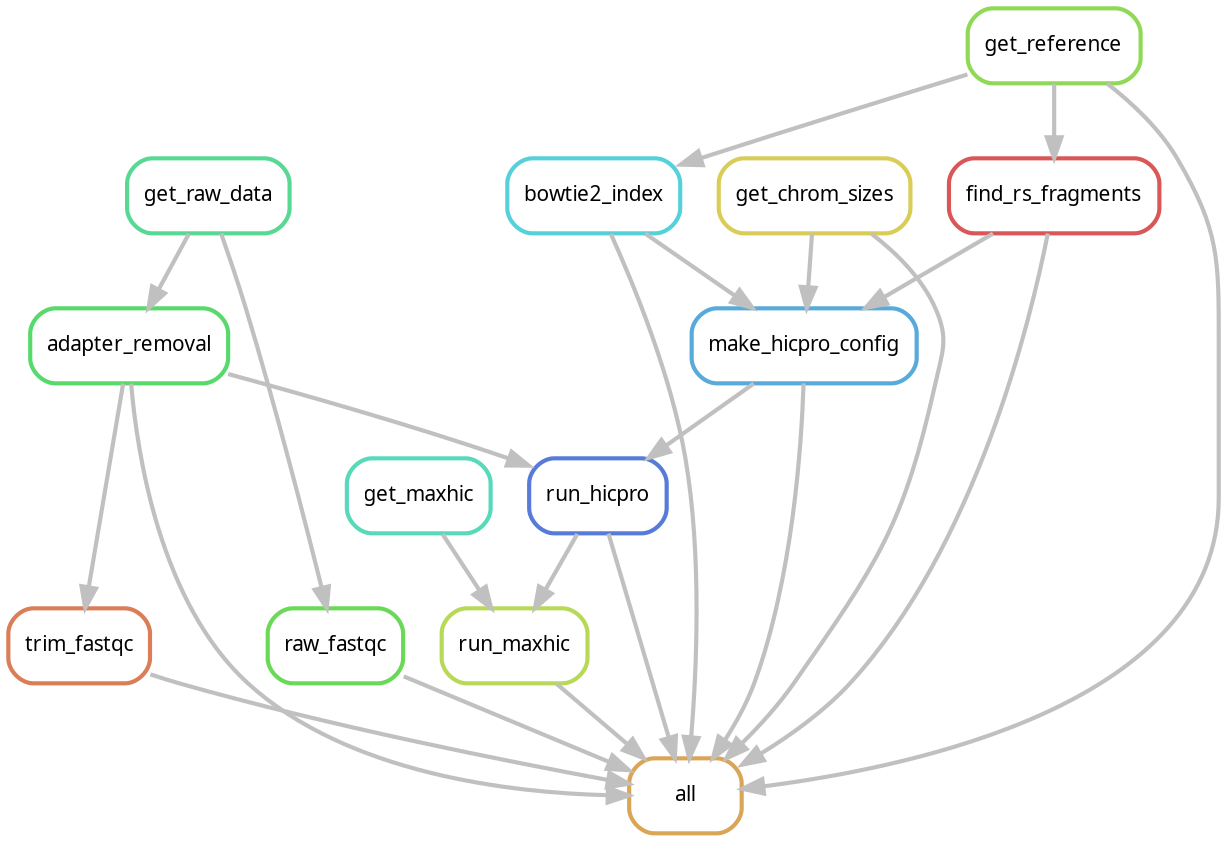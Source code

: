 digraph snakemake_dag {
    graph[bgcolor=white, margin=0];
    node[shape=box, style=rounded, fontname=sans,                 fontsize=10, penwidth=2];
    edge[penwidth=2, color=grey];
	0[label = "all", color = "0.10 0.6 0.85", style="rounded"];
	1[label = "run_hicpro", color = "0.62 0.6 0.85", style="rounded"];
	2[label = "bowtie2_index", color = "0.51 0.6 0.85", style="rounded"];
	3[label = "raw_fastqc", color = "0.31 0.6 0.85", style="rounded"];
	4[label = "adapter_removal", color = "0.36 0.6 0.85", style="rounded"];
	5[label = "trim_fastqc", color = "0.05 0.6 0.85", style="rounded"];
	6[label = "run_maxhic", color = "0.21 0.6 0.85", style="rounded"];
	7[label = "get_chrom_sizes", color = "0.15 0.6 0.85", style="rounded"];
	8[label = "find_rs_fragments", color = "0.00 0.6 0.85", style="rounded"];
	9[label = "get_reference", color = "0.26 0.6 0.85", style="rounded"];
	10[label = "make_hicpro_config", color = "0.56 0.6 0.85", style="rounded"];
	11[label = "get_raw_data", color = "0.41 0.6 0.85", style="rounded"];
	12[label = "get_maxhic", color = "0.46 0.6 0.85", style="rounded"];
	8 -> 0
	5 -> 0
	7 -> 0
	6 -> 0
	9 -> 0
	3 -> 0
	4 -> 0
	2 -> 0
	10 -> 0
	1 -> 0
	4 -> 1
	10 -> 1
	9 -> 2
	11 -> 3
	11 -> 4
	4 -> 5
	1 -> 6
	12 -> 6
	9 -> 8
	8 -> 10
	7 -> 10
	2 -> 10
}            
